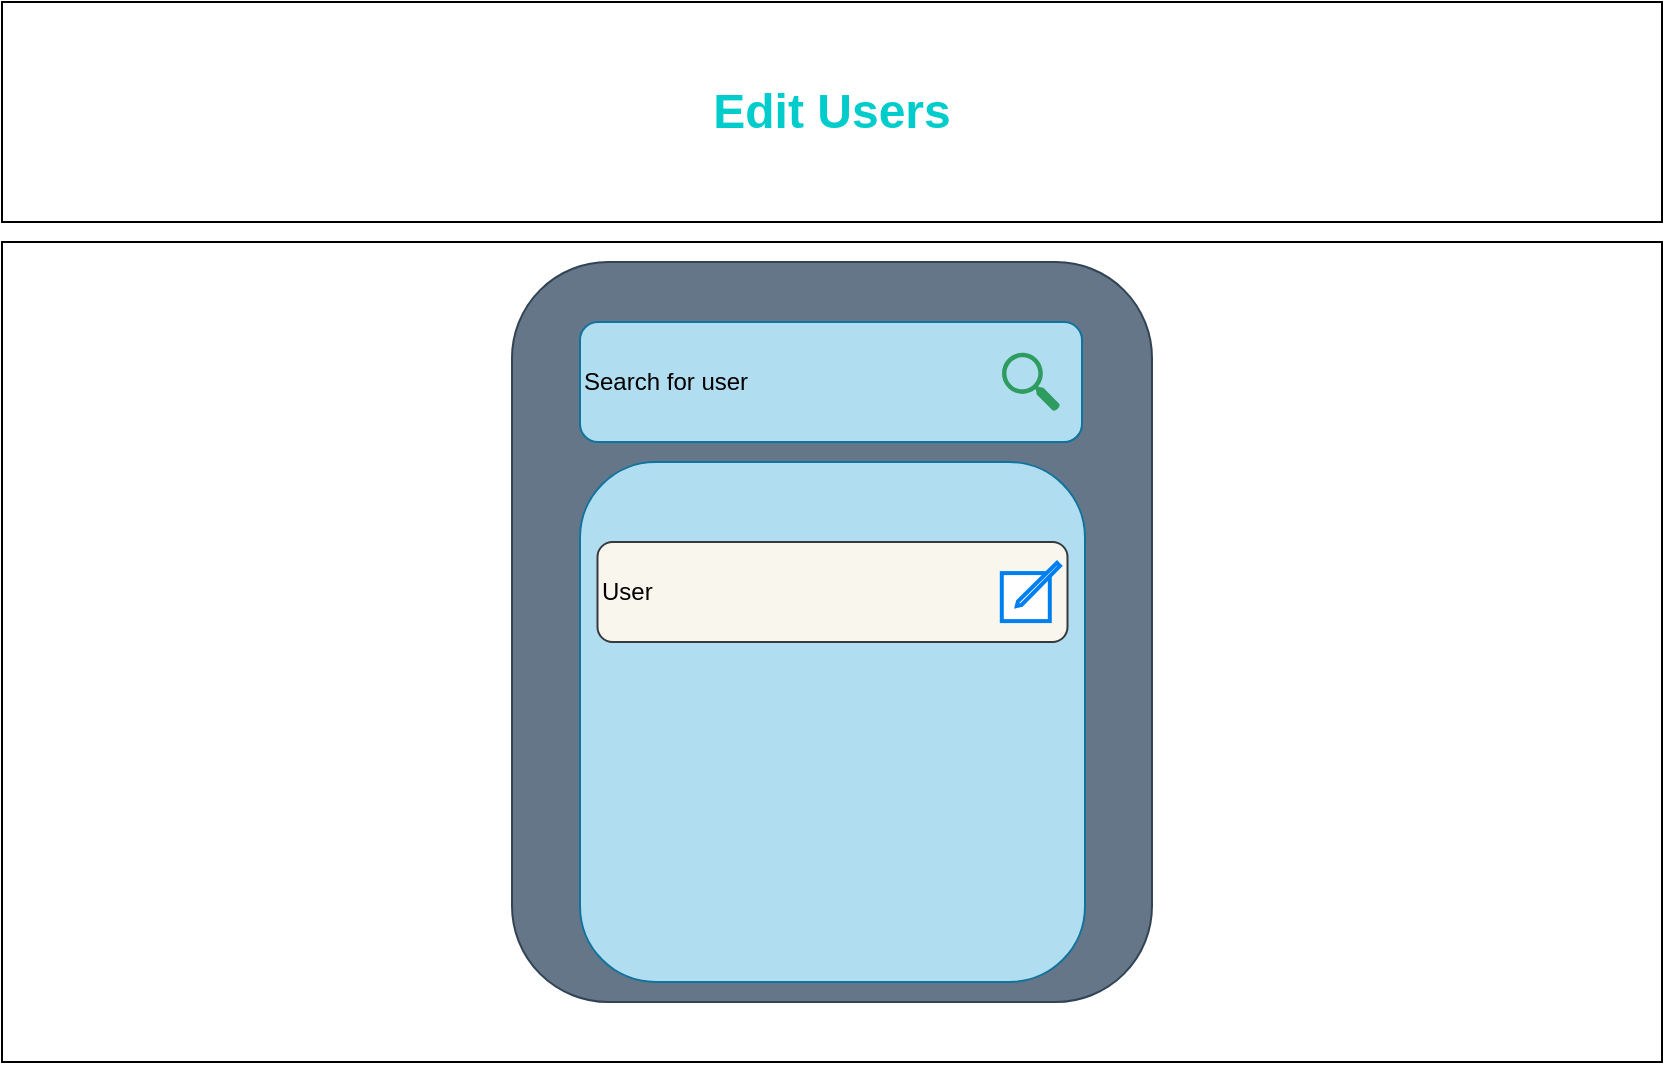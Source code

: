 <mxfile>
    <diagram id="PIpzLAy4tZnnd3REIrIW" name="Page-1">
        <mxGraphModel dx="1372" dy="599" grid="1" gridSize="10" guides="1" tooltips="1" connect="1" arrows="1" fold="1" page="1" pageScale="1" pageWidth="850" pageHeight="1100" math="0" shadow="0">
            <root>
                <mxCell id="0"/>
                <mxCell id="1" parent="0"/>
                <mxCell id="2" value="&lt;h1&gt;&lt;font color=&quot;#00cccc&quot;&gt;Edit Users&lt;/font&gt;&lt;/h1&gt;" style="rounded=0;whiteSpace=wrap;html=1;" vertex="1" parent="1">
                    <mxGeometry x="10" y="10" width="830" height="110" as="geometry"/>
                </mxCell>
                <mxCell id="3" value="" style="rounded=0;whiteSpace=wrap;html=1;" vertex="1" parent="1">
                    <mxGeometry x="10" y="130" width="830" height="410" as="geometry"/>
                </mxCell>
                <mxCell id="5" value="" style="rounded=1;whiteSpace=wrap;html=1;fillColor=#647687;fontColor=#ffffff;strokeColor=#314354;" vertex="1" parent="1">
                    <mxGeometry x="265" y="140" width="320" height="370" as="geometry"/>
                </mxCell>
                <mxCell id="6" value="&lt;font color=&quot;#000000&quot;&gt;Search for user&lt;/font&gt;" style="rounded=1;whiteSpace=wrap;html=1;fillColor=#b1ddf0;strokeColor=#10739e;align=left;" vertex="1" parent="1">
                    <mxGeometry x="299" y="170" width="251" height="60" as="geometry"/>
                </mxCell>
                <mxCell id="7" value="" style="sketch=0;html=1;aspect=fixed;strokeColor=none;shadow=0;align=center;verticalAlign=top;fillColor=#2D9C5E;shape=mxgraph.gcp2.search;fontColor=#000000;" vertex="1" parent="1">
                    <mxGeometry x="510" y="185.36" width="29" height="29.29" as="geometry"/>
                </mxCell>
                <mxCell id="8" value="" style="rounded=1;whiteSpace=wrap;html=1;fillColor=#b1ddf0;strokeColor=#10739e;" vertex="1" parent="1">
                    <mxGeometry x="299" y="240" width="252.5" height="260" as="geometry"/>
                </mxCell>
                <mxCell id="9" value="&lt;font color=&quot;#000000&quot;&gt;User&amp;nbsp;&lt;/font&gt;" style="rounded=1;whiteSpace=wrap;html=1;fillColor=#f9f7ed;strokeColor=#36393d;align=left;" vertex="1" parent="1">
                    <mxGeometry x="307.75" y="280" width="235" height="50" as="geometry"/>
                </mxCell>
                <mxCell id="10" value="" style="html=1;verticalLabelPosition=bottom;align=center;labelBackgroundColor=#ffffff;verticalAlign=top;strokeWidth=2;strokeColor=#0080F0;shadow=0;dashed=0;shape=mxgraph.ios7.icons.compose;fontColor=#000000;" vertex="1" parent="1">
                    <mxGeometry x="509.9" y="290.45" width="29.1" height="29.1" as="geometry"/>
                </mxCell>
            </root>
        </mxGraphModel>
    </diagram>
</mxfile>